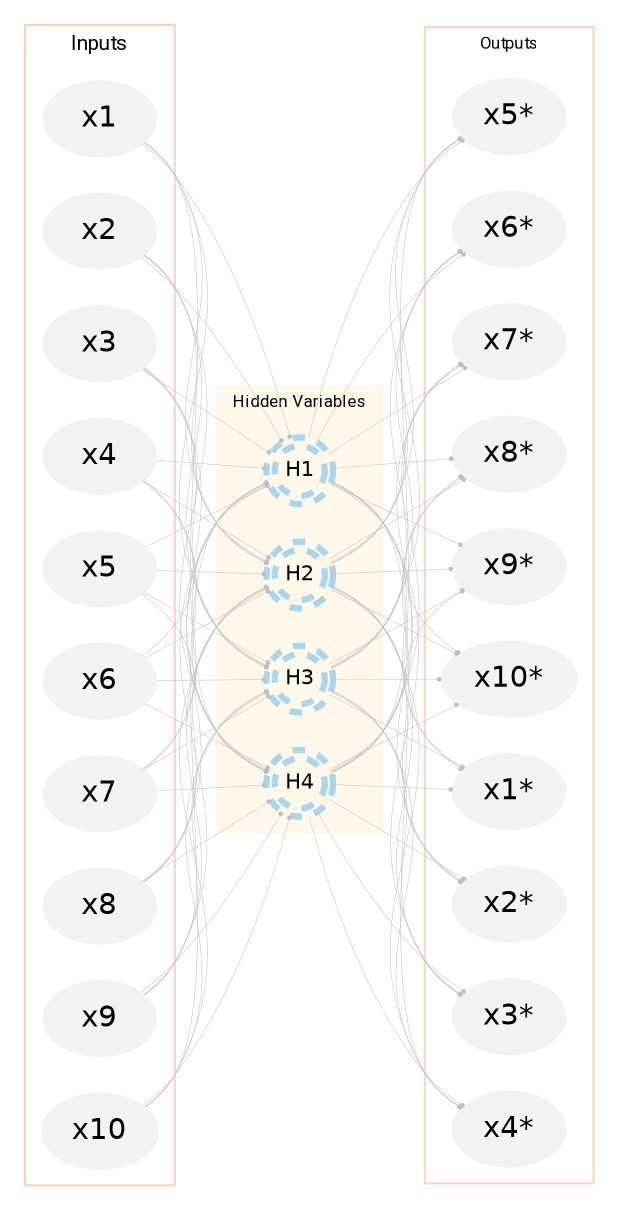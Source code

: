 digraph pca {
    rankdir=LR;
    rank=same;
    node [shape=oval style=filled color=lightblue ordering=out fontname=Helvetica];
    edge [color=gray75 arrowhead=dot arrowsize=0.25 penwidth=0.25];

    subgraph cluster_inputs {
        color= "#ff550040";
        label="Inputs";
        fontname="Roboto Condensed";
        fontsize = 10;
        node [color=gray95 ordering=out];
        x5; x6; x7; x8; x9; x10; x1; x2; x3; x4; 
    }

    subgraph cluster_hidden {
        fontname="Roboto Condensed";
        fontsize = 8;
        bgcolor="#FFEFD580"
        color=transparent;
        label="Hidden Variables";
        node [fixedsize=True fontsize =10 width=.33 color = "#56B4E980" shape=doublecircle style=dashed penwidth=3];
        H1; H2; H3; H4;
    }

    subgraph cluster_outputs {
        fontname="Roboto Condensed";
        fontsize = 8;
        color= "#ff550040";
        label="Outputs";
        node [color=gray95 ];
              
        
        y9[label = "x9*"]; y10[label = "x10*"]; 
        y1[label = "x1*"]; y2[label = "x2*"]; 
        y3[label = "x3*"]; y4[label = "x4*"]; 
        y5 [label = "x5*"]; y6[label = "x6*"];  
        y7[label = "x7*"]; y8[label = "x8*"]; 
    }

    x1 -> H1;
    x2 -> H1;
    x3 -> H1;
    x4 -> H1;
    x5 -> H1;
    x6 -> H1;
    x7 -> H1;
    x8 -> H1;
    x9 -> H1;
    x10 -> H1;

    x1 -> H2;
    x2 -> H2;
    x3 -> H2;
    x4 -> H2;
    x5 -> H2;
    x6 -> H2;
    x7 -> H2;
    x8 -> H2;
    x9 -> H2;
    x10 -> H2;

    x1 -> H3;
    x2 -> H3;
    x3 -> H3;
    x4 -> H3;
    x5 -> H3;
    x6 -> H3;
    x7 -> H3;
    x8 -> H3;
    x9 -> H3;
    x10 -> H3;

    x1 -> H4;
    x2 -> H4;
    x3 -> H4;
    x4 -> H4;
    x5 -> H4;
    x6 -> H4;
    x7 -> H4;
    x8 -> H4;
    x9 -> H4;
    x10 -> H4;

    H1 -> y1;
    H2 -> y1;
    H3 -> y1;
    H4 -> y1;
    
    H1 -> y2;
    H2 -> y2;
    H3 -> y2;
    H4 -> y2;

    H1 -> y3;
    H2 -> y3;
    H3 -> y3;
    H4 -> y3;

    H1 -> y4;
    H2 -> y4;
    H3 -> y4;
    H4 -> y4;

    H1 -> y5;
    H2 -> y5;
    H3 -> y5;
    H4 -> y5;

    H1 -> y6;
    H2 -> y6;
    H3 -> y6;
    H4 -> y6;

    H1 -> y7;
    H2 -> y7;
    H3 -> y7;
    H4 -> y7;

    H1 -> y8;
    H2 -> y8;
    H3 -> y8;
    H4 -> y8;

    H1 -> y9;
    H2 -> y9;
    H3 -> y9;
    H4 -> y9;

    H1 -> y10;
    H2 -> y10;
    H3 -> y10;
    H4 -> y10;
}